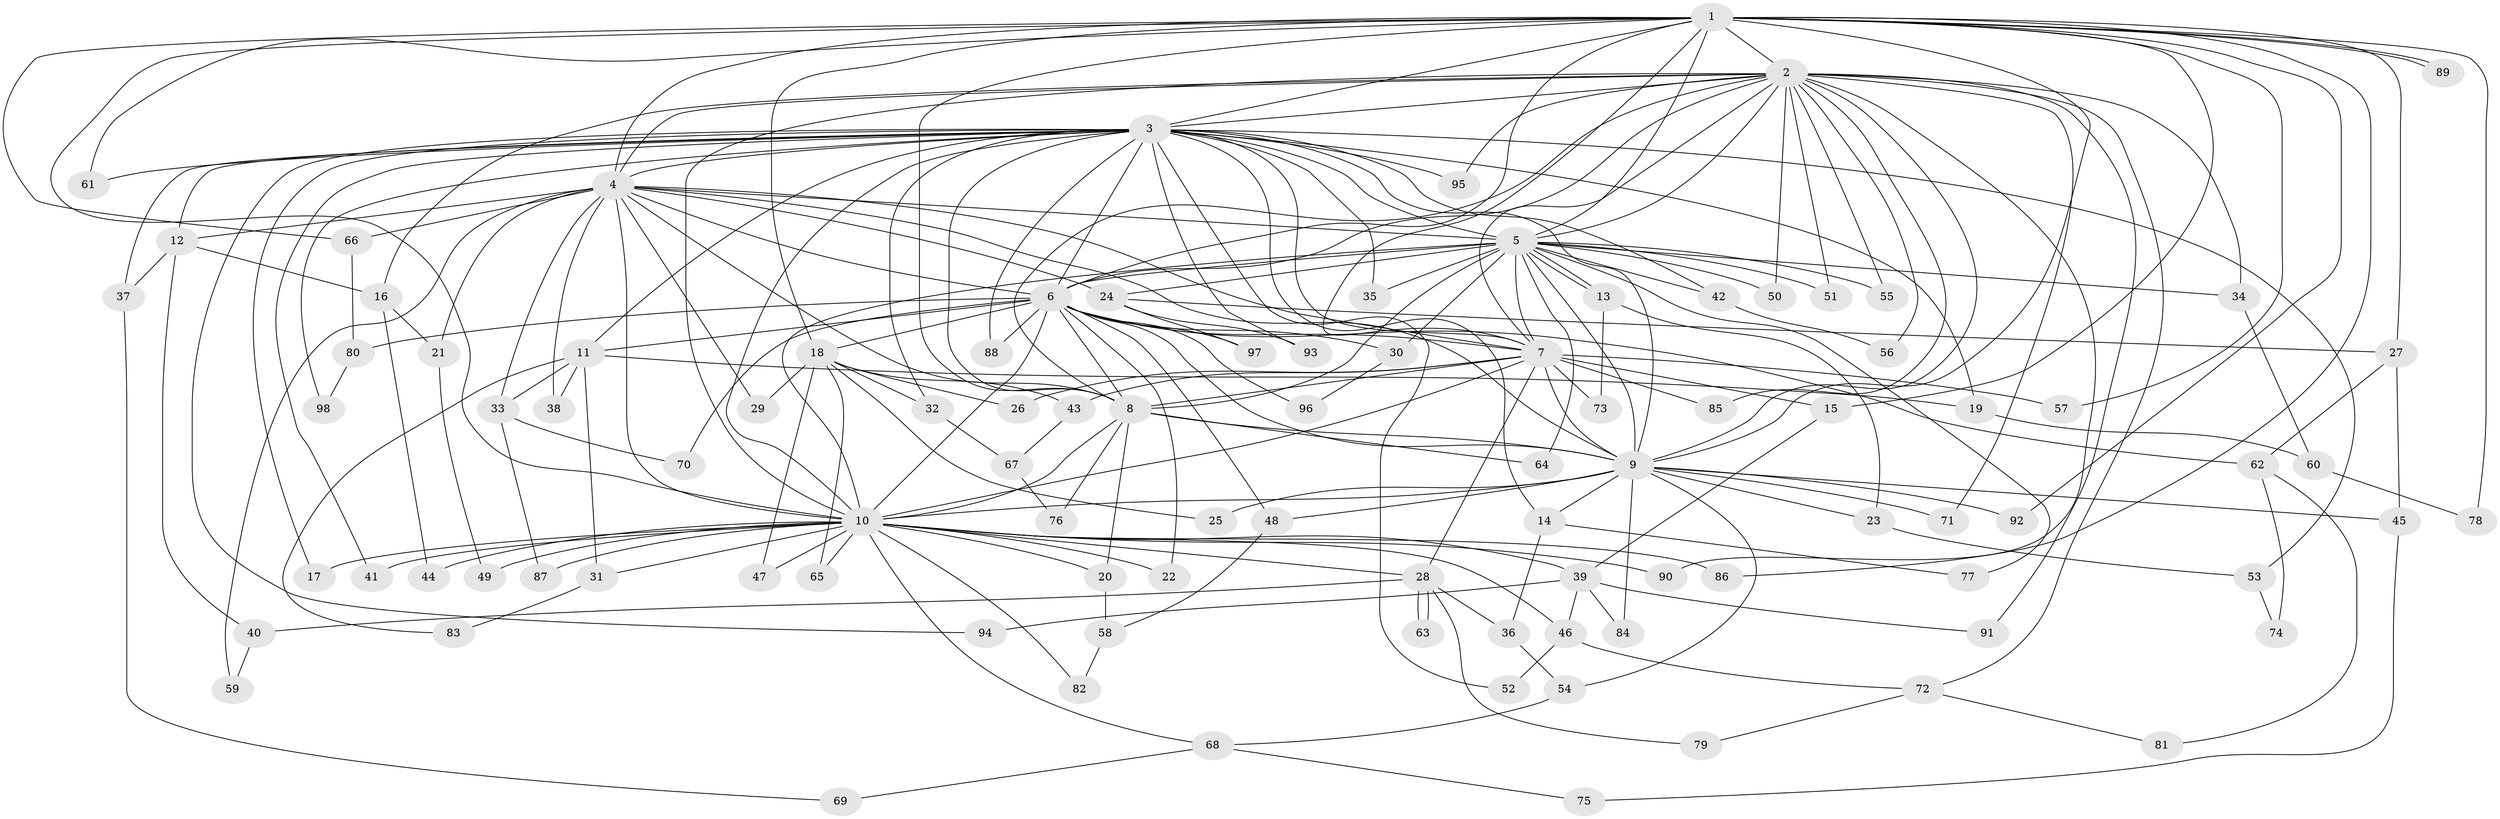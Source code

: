 // coarse degree distribution, {13: 0.06666666666666667, 23: 0.03333333333333333, 14: 0.03333333333333333, 10: 0.03333333333333333, 8: 0.03333333333333333, 9: 0.03333333333333333, 7: 0.06666666666666667, 3: 0.13333333333333333, 2: 0.2, 12: 0.03333333333333333, 4: 0.2, 5: 0.1, 1: 0.03333333333333333}
// Generated by graph-tools (version 1.1) at 2025/49/03/04/25 22:49:19]
// undirected, 98 vertices, 221 edges
graph export_dot {
  node [color=gray90,style=filled];
  1;
  2;
  3;
  4;
  5;
  6;
  7;
  8;
  9;
  10;
  11;
  12;
  13;
  14;
  15;
  16;
  17;
  18;
  19;
  20;
  21;
  22;
  23;
  24;
  25;
  26;
  27;
  28;
  29;
  30;
  31;
  32;
  33;
  34;
  35;
  36;
  37;
  38;
  39;
  40;
  41;
  42;
  43;
  44;
  45;
  46;
  47;
  48;
  49;
  50;
  51;
  52;
  53;
  54;
  55;
  56;
  57;
  58;
  59;
  60;
  61;
  62;
  63;
  64;
  65;
  66;
  67;
  68;
  69;
  70;
  71;
  72;
  73;
  74;
  75;
  76;
  77;
  78;
  79;
  80;
  81;
  82;
  83;
  84;
  85;
  86;
  87;
  88;
  89;
  90;
  91;
  92;
  93;
  94;
  95;
  96;
  97;
  98;
  1 -- 2;
  1 -- 3;
  1 -- 4;
  1 -- 5;
  1 -- 6;
  1 -- 7;
  1 -- 8;
  1 -- 9;
  1 -- 10;
  1 -- 15;
  1 -- 18;
  1 -- 27;
  1 -- 57;
  1 -- 61;
  1 -- 66;
  1 -- 78;
  1 -- 86;
  1 -- 89;
  1 -- 89;
  1 -- 92;
  2 -- 3;
  2 -- 4;
  2 -- 5;
  2 -- 6;
  2 -- 7;
  2 -- 8;
  2 -- 9;
  2 -- 10;
  2 -- 16;
  2 -- 34;
  2 -- 50;
  2 -- 51;
  2 -- 55;
  2 -- 56;
  2 -- 71;
  2 -- 72;
  2 -- 85;
  2 -- 90;
  2 -- 91;
  2 -- 95;
  3 -- 4;
  3 -- 5;
  3 -- 6;
  3 -- 7;
  3 -- 8;
  3 -- 9;
  3 -- 10;
  3 -- 11;
  3 -- 12;
  3 -- 14;
  3 -- 17;
  3 -- 19;
  3 -- 32;
  3 -- 35;
  3 -- 37;
  3 -- 41;
  3 -- 42;
  3 -- 52;
  3 -- 53;
  3 -- 61;
  3 -- 88;
  3 -- 93;
  3 -- 94;
  3 -- 95;
  3 -- 98;
  4 -- 5;
  4 -- 6;
  4 -- 7;
  4 -- 8;
  4 -- 9;
  4 -- 10;
  4 -- 12;
  4 -- 21;
  4 -- 24;
  4 -- 29;
  4 -- 33;
  4 -- 38;
  4 -- 59;
  4 -- 66;
  5 -- 6;
  5 -- 7;
  5 -- 8;
  5 -- 9;
  5 -- 10;
  5 -- 13;
  5 -- 13;
  5 -- 24;
  5 -- 30;
  5 -- 34;
  5 -- 35;
  5 -- 42;
  5 -- 50;
  5 -- 51;
  5 -- 55;
  5 -- 64;
  5 -- 77;
  6 -- 7;
  6 -- 8;
  6 -- 9;
  6 -- 10;
  6 -- 11;
  6 -- 18;
  6 -- 22;
  6 -- 30;
  6 -- 48;
  6 -- 62;
  6 -- 70;
  6 -- 80;
  6 -- 88;
  6 -- 96;
  6 -- 97;
  7 -- 8;
  7 -- 9;
  7 -- 10;
  7 -- 15;
  7 -- 26;
  7 -- 28;
  7 -- 43;
  7 -- 57;
  7 -- 73;
  7 -- 85;
  8 -- 9;
  8 -- 10;
  8 -- 20;
  8 -- 64;
  8 -- 76;
  9 -- 10;
  9 -- 14;
  9 -- 23;
  9 -- 25;
  9 -- 45;
  9 -- 48;
  9 -- 54;
  9 -- 71;
  9 -- 84;
  9 -- 92;
  10 -- 17;
  10 -- 20;
  10 -- 22;
  10 -- 28;
  10 -- 31;
  10 -- 39;
  10 -- 41;
  10 -- 44;
  10 -- 46;
  10 -- 47;
  10 -- 49;
  10 -- 65;
  10 -- 68;
  10 -- 82;
  10 -- 86;
  10 -- 87;
  10 -- 90;
  11 -- 19;
  11 -- 31;
  11 -- 33;
  11 -- 38;
  11 -- 83;
  12 -- 16;
  12 -- 37;
  12 -- 40;
  13 -- 23;
  13 -- 73;
  14 -- 36;
  14 -- 77;
  15 -- 39;
  16 -- 21;
  16 -- 44;
  18 -- 25;
  18 -- 26;
  18 -- 29;
  18 -- 32;
  18 -- 43;
  18 -- 47;
  18 -- 65;
  19 -- 60;
  20 -- 58;
  21 -- 49;
  23 -- 53;
  24 -- 27;
  24 -- 93;
  24 -- 97;
  27 -- 45;
  27 -- 62;
  28 -- 36;
  28 -- 40;
  28 -- 63;
  28 -- 63;
  28 -- 79;
  30 -- 96;
  31 -- 83;
  32 -- 67;
  33 -- 70;
  33 -- 87;
  34 -- 60;
  36 -- 54;
  37 -- 69;
  39 -- 46;
  39 -- 84;
  39 -- 91;
  39 -- 94;
  40 -- 59;
  42 -- 56;
  43 -- 67;
  45 -- 75;
  46 -- 52;
  46 -- 72;
  48 -- 58;
  53 -- 74;
  54 -- 68;
  58 -- 82;
  60 -- 78;
  62 -- 74;
  62 -- 81;
  66 -- 80;
  67 -- 76;
  68 -- 69;
  68 -- 75;
  72 -- 79;
  72 -- 81;
  80 -- 98;
}
